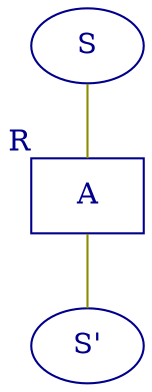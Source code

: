 /*
Run with the command: neato -n2 -Tpng -o td.png td.gv
*/

digraph td
{
  S [pos="0,0", label=<S>, shape=ellipse, color=blue4, fontcolor=blue4]
  A [pos="0,-120", label=<A>, shape=box, xlp="0,-150", xlabel=<R>, color=blue4, fontcolor=blue4]
  S1 [pos="0,-240", label=<S'>, shape=ellipse, color=blue4, fontcolor=blue4]
  S->A [arrowhead=none, color=yellow4, fontcolor=blue4]
  A->S1 [arrowhead=none, color=yellow4, fontcolor=blue4]
}

